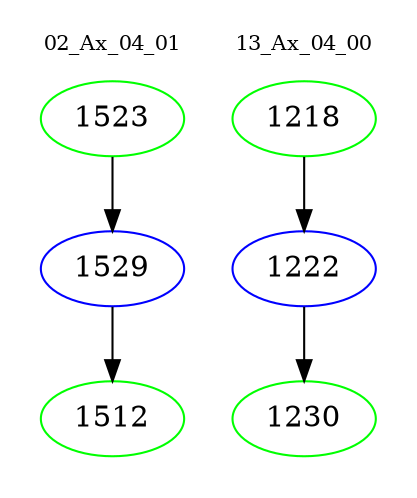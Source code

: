digraph{
subgraph cluster_0 {
color = white
label = "02_Ax_04_01";
fontsize=10;
T0_1523 [label="1523", color="green"]
T0_1523 -> T0_1529 [color="black"]
T0_1529 [label="1529", color="blue"]
T0_1529 -> T0_1512 [color="black"]
T0_1512 [label="1512", color="green"]
}
subgraph cluster_1 {
color = white
label = "13_Ax_04_00";
fontsize=10;
T1_1218 [label="1218", color="green"]
T1_1218 -> T1_1222 [color="black"]
T1_1222 [label="1222", color="blue"]
T1_1222 -> T1_1230 [color="black"]
T1_1230 [label="1230", color="green"]
}
}
